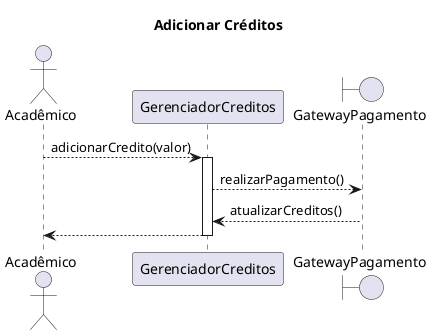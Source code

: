 @startuml
Title Adicionar Créditos

actor Acadêmico as academico
academico --> GerenciadorCreditos: adicionarCredito(valor)
activate GerenciadorCreditos
boundary GatewayPagamento as pagamento
GerenciadorCreditos --> pagamento: realizarPagamento()
pagamento --> GerenciadorCreditos: atualizarCreditos()
GerenciadorCreditos --> academico
deactivate GerenciadorCreditos

@enduml